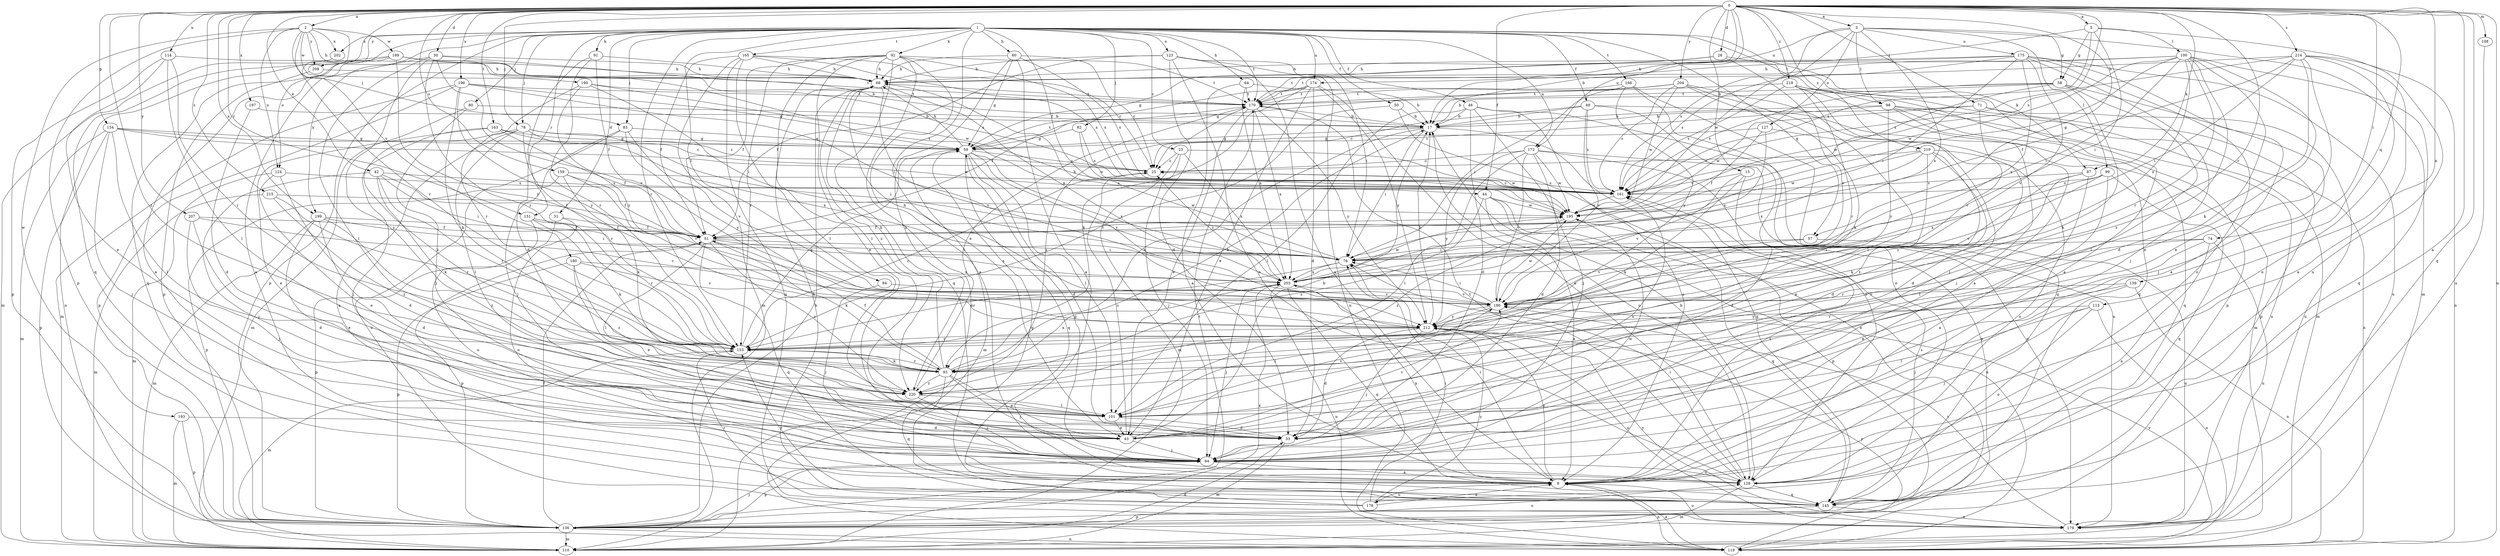 strict digraph  {
0;
1;
2;
3;
5;
8;
15;
17;
23;
25;
26;
30;
31;
33;
42;
43;
44;
46;
49;
50;
51;
57;
58;
59;
60;
64;
68;
71;
74;
76;
78;
80;
82;
83;
84;
87;
91;
92;
93;
94;
98;
99;
100;
101;
108;
110;
113;
114;
119;
123;
124;
127;
128;
134;
136;
139;
145;
151;
153;
159;
161;
163;
165;
166;
170;
172;
174;
175;
178;
179;
180;
186;
189;
190;
193;
195;
196;
197;
199;
202;
203;
204;
207;
208;
212;
214;
215;
218;
219;
220;
0 -> 2  [label=a];
0 -> 3  [label=a];
0 -> 5  [label=a];
0 -> 8  [label=a];
0 -> 15  [label=b];
0 -> 17  [label=b];
0 -> 26  [label=d];
0 -> 30  [label=d];
0 -> 42  [label=e];
0 -> 44  [label=f];
0 -> 57  [label=g];
0 -> 71  [label=i];
0 -> 74  [label=i];
0 -> 78  [label=j];
0 -> 87  [label=k];
0 -> 108  [label=m];
0 -> 113  [label=n];
0 -> 114  [label=n];
0 -> 119  [label=n];
0 -> 134  [label=p];
0 -> 139  [label=q];
0 -> 145  [label=q];
0 -> 151  [label=r];
0 -> 159  [label=s];
0 -> 161  [label=s];
0 -> 163  [label=t];
0 -> 172  [label=u];
0 -> 180  [label=v];
0 -> 186  [label=v];
0 -> 196  [label=x];
0 -> 197  [label=x];
0 -> 199  [label=x];
0 -> 204  [label=y];
0 -> 207  [label=y];
0 -> 214  [label=z];
0 -> 215  [label=z];
0 -> 218  [label=z];
0 -> 219  [label=z];
0 -> 220  [label=z];
1 -> 23  [label=c];
1 -> 31  [label=d];
1 -> 43  [label=e];
1 -> 44  [label=f];
1 -> 46  [label=f];
1 -> 49  [label=f];
1 -> 50  [label=f];
1 -> 57  [label=g];
1 -> 60  [label=h];
1 -> 64  [label=h];
1 -> 78  [label=j];
1 -> 80  [label=j];
1 -> 82  [label=j];
1 -> 83  [label=j];
1 -> 87  [label=k];
1 -> 91  [label=k];
1 -> 92  [label=k];
1 -> 94  [label=l];
1 -> 98  [label=l];
1 -> 123  [label=o];
1 -> 124  [label=o];
1 -> 136  [label=p];
1 -> 151  [label=r];
1 -> 153  [label=r];
1 -> 165  [label=t];
1 -> 166  [label=t];
1 -> 170  [label=t];
1 -> 172  [label=u];
1 -> 174  [label=u];
1 -> 199  [label=x];
1 -> 202  [label=x];
1 -> 208  [label=y];
2 -> 68  [label=h];
2 -> 83  [label=j];
2 -> 124  [label=o];
2 -> 136  [label=p];
2 -> 145  [label=q];
2 -> 153  [label=r];
2 -> 189  [label=w];
2 -> 190  [label=w];
2 -> 193  [label=w];
2 -> 202  [label=x];
2 -> 208  [label=y];
3 -> 58  [label=g];
3 -> 98  [label=l];
3 -> 99  [label=l];
3 -> 110  [label=m];
3 -> 127  [label=o];
3 -> 161  [label=s];
3 -> 174  [label=u];
3 -> 175  [label=u];
3 -> 195  [label=w];
3 -> 203  [label=x];
5 -> 17  [label=b];
5 -> 58  [label=g];
5 -> 76  [label=i];
5 -> 100  [label=l];
5 -> 161  [label=s];
5 -> 178  [label=u];
8 -> 76  [label=i];
8 -> 119  [label=n];
8 -> 161  [label=s];
8 -> 178  [label=u];
8 -> 179  [label=u];
8 -> 203  [label=x];
8 -> 212  [label=y];
15 -> 33  [label=d];
15 -> 93  [label=k];
15 -> 161  [label=s];
15 -> 186  [label=v];
17 -> 59  [label=g];
17 -> 76  [label=i];
17 -> 93  [label=k];
17 -> 128  [label=o];
17 -> 145  [label=q];
23 -> 25  [label=c];
23 -> 84  [label=j];
23 -> 110  [label=m];
23 -> 195  [label=w];
23 -> 203  [label=x];
25 -> 161  [label=s];
26 -> 8  [label=a];
26 -> 68  [label=h];
26 -> 170  [label=t];
26 -> 186  [label=v];
30 -> 8  [label=a];
30 -> 17  [label=b];
30 -> 68  [label=h];
30 -> 101  [label=l];
30 -> 153  [label=r];
30 -> 186  [label=v];
30 -> 220  [label=z];
31 -> 51  [label=f];
31 -> 128  [label=o];
31 -> 136  [label=p];
33 -> 110  [label=m];
33 -> 161  [label=s];
42 -> 51  [label=f];
42 -> 76  [label=i];
42 -> 84  [label=j];
42 -> 93  [label=k];
42 -> 153  [label=r];
42 -> 161  [label=s];
43 -> 17  [label=b];
43 -> 25  [label=c];
43 -> 84  [label=j];
43 -> 186  [label=v];
44 -> 8  [label=a];
44 -> 119  [label=n];
44 -> 136  [label=p];
44 -> 195  [label=w];
44 -> 220  [label=z];
46 -> 8  [label=a];
46 -> 17  [label=b];
46 -> 33  [label=d];
46 -> 84  [label=j];
46 -> 101  [label=l];
46 -> 179  [label=u];
49 -> 17  [label=b];
49 -> 25  [label=c];
49 -> 110  [label=m];
49 -> 128  [label=o];
49 -> 161  [label=s];
49 -> 186  [label=v];
50 -> 17  [label=b];
50 -> 119  [label=n];
50 -> 153  [label=r];
51 -> 76  [label=i];
51 -> 93  [label=k];
51 -> 101  [label=l];
51 -> 136  [label=p];
51 -> 145  [label=q];
51 -> 203  [label=x];
51 -> 220  [label=z];
57 -> 76  [label=i];
57 -> 179  [label=u];
57 -> 186  [label=v];
58 -> 17  [label=b];
58 -> 84  [label=j];
58 -> 93  [label=k];
58 -> 101  [label=l];
58 -> 161  [label=s];
58 -> 170  [label=t];
58 -> 195  [label=w];
59 -> 25  [label=c];
59 -> 33  [label=d];
59 -> 68  [label=h];
59 -> 101  [label=l];
59 -> 110  [label=m];
59 -> 145  [label=q];
59 -> 170  [label=t];
59 -> 186  [label=v];
59 -> 203  [label=x];
60 -> 8  [label=a];
60 -> 25  [label=c];
60 -> 59  [label=g];
60 -> 68  [label=h];
60 -> 161  [label=s];
60 -> 220  [label=z];
64 -> 8  [label=a];
64 -> 17  [label=b];
64 -> 170  [label=t];
64 -> 203  [label=x];
68 -> 170  [label=t];
68 -> 203  [label=x];
68 -> 212  [label=y];
68 -> 220  [label=z];
71 -> 17  [label=b];
71 -> 136  [label=p];
71 -> 179  [label=u];
71 -> 186  [label=v];
71 -> 195  [label=w];
74 -> 8  [label=a];
74 -> 43  [label=e];
74 -> 76  [label=i];
74 -> 153  [label=r];
74 -> 179  [label=u];
76 -> 68  [label=h];
76 -> 153  [label=r];
76 -> 203  [label=x];
78 -> 8  [label=a];
78 -> 59  [label=g];
78 -> 76  [label=i];
78 -> 84  [label=j];
78 -> 101  [label=l];
78 -> 153  [label=r];
78 -> 203  [label=x];
80 -> 17  [label=b];
80 -> 84  [label=j];
80 -> 110  [label=m];
82 -> 59  [label=g];
82 -> 161  [label=s];
82 -> 195  [label=w];
83 -> 59  [label=g];
83 -> 84  [label=j];
83 -> 179  [label=u];
83 -> 186  [label=v];
83 -> 212  [label=y];
84 -> 8  [label=a];
84 -> 128  [label=o];
84 -> 136  [label=p];
84 -> 195  [label=w];
87 -> 8  [label=a];
87 -> 93  [label=k];
87 -> 161  [label=s];
87 -> 212  [label=y];
91 -> 33  [label=d];
91 -> 51  [label=f];
91 -> 68  [label=h];
91 -> 153  [label=r];
92 -> 8  [label=a];
92 -> 43  [label=e];
92 -> 51  [label=f];
92 -> 68  [label=h];
92 -> 101  [label=l];
92 -> 119  [label=n];
92 -> 145  [label=q];
92 -> 153  [label=r];
92 -> 161  [label=s];
92 -> 170  [label=t];
93 -> 17  [label=b];
93 -> 43  [label=e];
93 -> 51  [label=f];
93 -> 68  [label=h];
93 -> 84  [label=j];
93 -> 145  [label=q];
93 -> 153  [label=r];
93 -> 203  [label=x];
93 -> 220  [label=z];
94 -> 84  [label=j];
94 -> 186  [label=v];
98 -> 17  [label=b];
98 -> 25  [label=c];
98 -> 84  [label=j];
98 -> 119  [label=n];
98 -> 145  [label=q];
98 -> 179  [label=u];
98 -> 212  [label=y];
99 -> 101  [label=l];
99 -> 145  [label=q];
99 -> 161  [label=s];
99 -> 186  [label=v];
99 -> 203  [label=x];
100 -> 33  [label=d];
100 -> 43  [label=e];
100 -> 51  [label=f];
100 -> 68  [label=h];
100 -> 76  [label=i];
100 -> 145  [label=q];
100 -> 153  [label=r];
100 -> 170  [label=t];
100 -> 195  [label=w];
100 -> 203  [label=x];
100 -> 220  [label=z];
101 -> 33  [label=d];
101 -> 43  [label=e];
101 -> 186  [label=v];
108 -> 179  [label=u];
110 -> 33  [label=d];
113 -> 84  [label=j];
113 -> 101  [label=l];
113 -> 119  [label=n];
113 -> 128  [label=o];
113 -> 212  [label=y];
114 -> 43  [label=e];
114 -> 68  [label=h];
114 -> 101  [label=l];
114 -> 136  [label=p];
114 -> 153  [label=r];
119 -> 8  [label=a];
119 -> 186  [label=v];
119 -> 212  [label=y];
123 -> 8  [label=a];
123 -> 33  [label=d];
123 -> 51  [label=f];
123 -> 68  [label=h];
123 -> 76  [label=i];
123 -> 119  [label=n];
123 -> 128  [label=o];
124 -> 33  [label=d];
124 -> 43  [label=e];
124 -> 110  [label=m];
124 -> 161  [label=s];
127 -> 33  [label=d];
127 -> 51  [label=f];
127 -> 59  [label=g];
127 -> 203  [label=x];
128 -> 17  [label=b];
128 -> 59  [label=g];
128 -> 76  [label=i];
128 -> 110  [label=m];
128 -> 145  [label=q];
128 -> 170  [label=t];
134 -> 25  [label=c];
134 -> 59  [label=g];
134 -> 84  [label=j];
134 -> 101  [label=l];
134 -> 110  [label=m];
134 -> 136  [label=p];
134 -> 195  [label=w];
136 -> 51  [label=f];
136 -> 68  [label=h];
136 -> 84  [label=j];
136 -> 110  [label=m];
136 -> 119  [label=n];
136 -> 128  [label=o];
136 -> 170  [label=t];
136 -> 203  [label=x];
139 -> 84  [label=j];
139 -> 119  [label=n];
139 -> 153  [label=r];
139 -> 186  [label=v];
145 -> 136  [label=p];
145 -> 153  [label=r];
145 -> 161  [label=s];
145 -> 179  [label=u];
151 -> 51  [label=f];
151 -> 93  [label=k];
151 -> 128  [label=o];
151 -> 153  [label=r];
153 -> 25  [label=c];
153 -> 59  [label=g];
153 -> 93  [label=k];
153 -> 110  [label=m];
159 -> 51  [label=f];
159 -> 93  [label=k];
159 -> 136  [label=p];
159 -> 161  [label=s];
159 -> 186  [label=v];
161 -> 25  [label=c];
161 -> 195  [label=w];
163 -> 25  [label=c];
163 -> 43  [label=e];
163 -> 51  [label=f];
163 -> 59  [label=g];
163 -> 93  [label=k];
165 -> 25  [label=c];
165 -> 51  [label=f];
165 -> 68  [label=h];
165 -> 101  [label=l];
165 -> 110  [label=m];
165 -> 161  [label=s];
165 -> 179  [label=u];
166 -> 76  [label=i];
166 -> 128  [label=o];
166 -> 145  [label=q];
166 -> 170  [label=t];
166 -> 212  [label=y];
170 -> 17  [label=b];
170 -> 43  [label=e];
170 -> 203  [label=x];
170 -> 212  [label=y];
170 -> 220  [label=z];
172 -> 25  [label=c];
172 -> 33  [label=d];
172 -> 101  [label=l];
172 -> 136  [label=p];
172 -> 179  [label=u];
172 -> 186  [label=v];
172 -> 195  [label=w];
172 -> 212  [label=y];
174 -> 33  [label=d];
174 -> 43  [label=e];
174 -> 51  [label=f];
174 -> 93  [label=k];
174 -> 128  [label=o];
174 -> 170  [label=t];
174 -> 212  [label=y];
175 -> 8  [label=a];
175 -> 59  [label=g];
175 -> 68  [label=h];
175 -> 76  [label=i];
175 -> 84  [label=j];
175 -> 128  [label=o];
175 -> 161  [label=s];
175 -> 179  [label=u];
175 -> 186  [label=v];
175 -> 203  [label=x];
178 -> 8  [label=a];
178 -> 59  [label=g];
178 -> 68  [label=h];
178 -> 76  [label=i];
178 -> 153  [label=r];
178 -> 212  [label=y];
179 -> 186  [label=v];
179 -> 212  [label=y];
180 -> 43  [label=e];
180 -> 136  [label=p];
180 -> 186  [label=v];
180 -> 203  [label=x];
180 -> 220  [label=z];
186 -> 76  [label=i];
186 -> 101  [label=l];
186 -> 195  [label=w];
186 -> 212  [label=y];
189 -> 8  [label=a];
189 -> 68  [label=h];
189 -> 119  [label=n];
189 -> 145  [label=q];
189 -> 161  [label=s];
189 -> 170  [label=t];
189 -> 212  [label=y];
190 -> 76  [label=i];
190 -> 153  [label=r];
190 -> 161  [label=s];
190 -> 170  [label=t];
190 -> 212  [label=y];
193 -> 33  [label=d];
193 -> 110  [label=m];
193 -> 136  [label=p];
195 -> 51  [label=f];
195 -> 145  [label=q];
195 -> 220  [label=z];
196 -> 59  [label=g];
196 -> 76  [label=i];
196 -> 93  [label=k];
196 -> 110  [label=m];
196 -> 136  [label=p];
196 -> 170  [label=t];
196 -> 212  [label=y];
197 -> 17  [label=b];
197 -> 33  [label=d];
199 -> 33  [label=d];
199 -> 43  [label=e];
199 -> 51  [label=f];
199 -> 76  [label=i];
199 -> 110  [label=m];
199 -> 220  [label=z];
202 -> 110  [label=m];
203 -> 25  [label=c];
203 -> 84  [label=j];
203 -> 119  [label=n];
203 -> 145  [label=q];
203 -> 186  [label=v];
203 -> 195  [label=w];
204 -> 8  [label=a];
204 -> 59  [label=g];
204 -> 93  [label=k];
204 -> 101  [label=l];
204 -> 161  [label=s];
204 -> 170  [label=t];
204 -> 195  [label=w];
207 -> 33  [label=d];
207 -> 51  [label=f];
207 -> 84  [label=j];
207 -> 186  [label=v];
208 -> 136  [label=p];
208 -> 195  [label=w];
212 -> 17  [label=b];
212 -> 33  [label=d];
212 -> 68  [label=h];
212 -> 84  [label=j];
212 -> 153  [label=r];
212 -> 179  [label=u];
214 -> 8  [label=a];
214 -> 43  [label=e];
214 -> 51  [label=f];
214 -> 68  [label=h];
214 -> 76  [label=i];
214 -> 93  [label=k];
214 -> 119  [label=n];
214 -> 128  [label=o];
214 -> 161  [label=s];
215 -> 110  [label=m];
215 -> 153  [label=r];
215 -> 195  [label=w];
215 -> 220  [label=z];
218 -> 84  [label=j];
218 -> 110  [label=m];
218 -> 136  [label=p];
218 -> 145  [label=q];
218 -> 153  [label=r];
218 -> 161  [label=s];
218 -> 170  [label=t];
219 -> 25  [label=c];
219 -> 33  [label=d];
219 -> 43  [label=e];
219 -> 128  [label=o];
219 -> 195  [label=w];
219 -> 203  [label=x];
219 -> 220  [label=z];
220 -> 84  [label=j];
220 -> 101  [label=l];
220 -> 170  [label=t];
}
